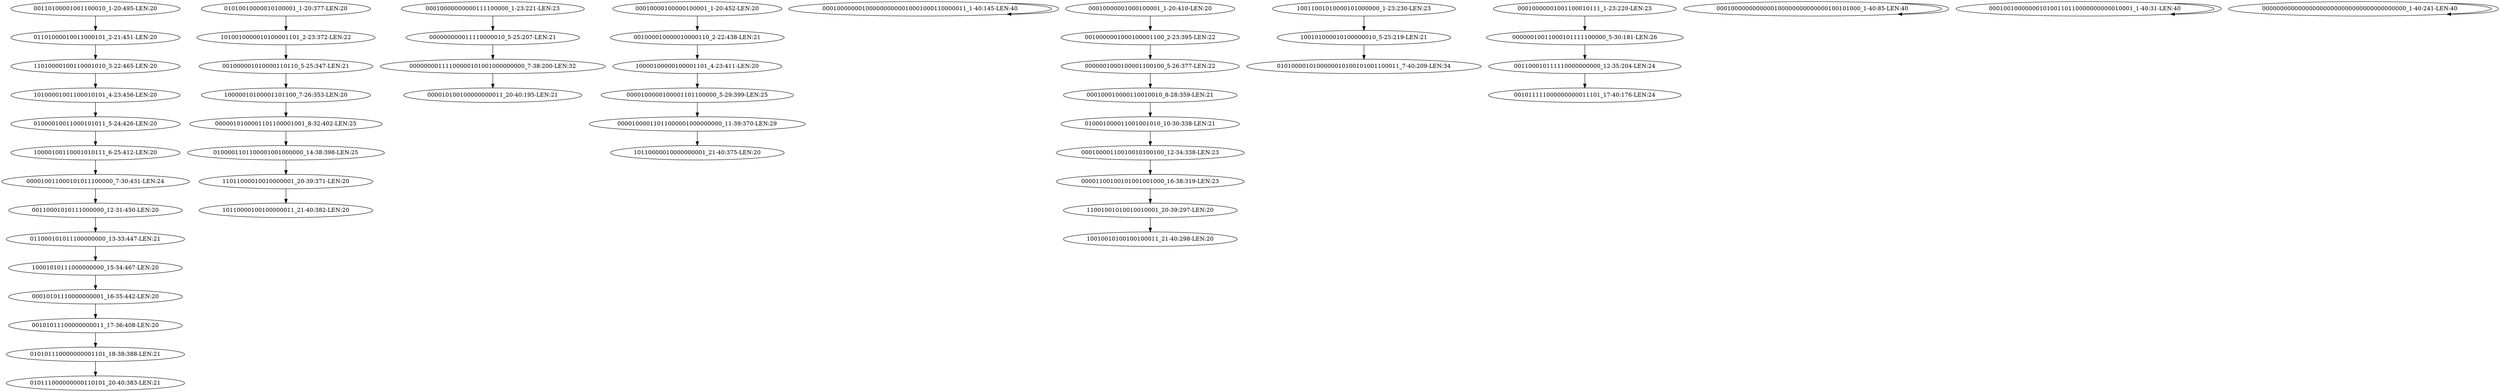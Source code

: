digraph G {
    "00110001010111000000_12-31:450-LEN:20" -> "011000101011100000000_13-33:447-LEN:21";
    "00010101110000000001_16-35:442-LEN:20" -> "00101011100000000011_17-36:408-LEN:20";
    "1010010000010100001101_2-23:372-LEN:22" -> "001000001010000110110_5-25:347-LEN:21";
    "00010000000000111100000_1-23:221-LEN:23" -> "000000000011110000010_5-25:207-LEN:21";
    "10100001001100010101_4-23:456-LEN:20" -> "01000010011000101011_5-24:426-LEN:20";
    "00001000011011000001000000000_11-39:370-LEN:29" -> "10110000010000000001_21-40:375-LEN:20";
    "010101110000000001101_18-38:388-LEN:21" -> "010111000000000110101_20-40:383-LEN:21";
    "000010011000101011100000_7-30:431-LEN:24" -> "00110001010111000000_12-31:450-LEN:20";
    "11011000010010000001_20-39:371-LEN:20" -> "10110000100100000011_21-40:382-LEN:20";
    "01010010000010100001_1-20:377-LEN:20" -> "1010010000010100001101_2-23:372-LEN:22";
    "0001000000010000000000010001000110000011_1-40:145-LEN:40" -> "0001000000010000000000010001000110000011_1-40:145-LEN:40";
    "11001001010010010001_20-39:297-LEN:20" -> "10010010100100100011_21-40:298-LEN:20";
    "00110100001001100010_1-20:495-LEN:20" -> "01101000010011000101_2-21:451-LEN:20";
    "10011001010000101000000_1-23:230-LEN:23" -> "100101000010100000010_5-25:219-LEN:21";
    "0100001101100001001000000_14-38:398-LEN:25" -> "11011000010010000001_20-39:371-LEN:20";
    "11010000100110001010_3-22:465-LEN:20" -> "10100001001100010101_4-23:456-LEN:20";
    "0000010100001101100001001_8-32:402-LEN:25" -> "0100001101100001001000000_14-38:398-LEN:25";
    "00010000100000100001_1-20:452-LEN:20" -> "001000010000010000110_2-22:438-LEN:21";
    "00000010011000101111100000_5-30:181-LEN:26" -> "001100010111110000000000_12-35:204-LEN:24";
    "010001000011001001010_10-30:338-LEN:21" -> "00010000110010010100100_12-34:338-LEN:23";
    "00010000110010010100100_12-34:338-LEN:23" -> "00001100100101001001000_16-38:319-LEN:23";
    "0001000000000000100000000000000100101000_1-40:85-LEN:40" -> "0001000000000000100000000000000100101000_1-40:85-LEN:40";
    "0001001000000010100110110000000000010001_1-40:31-LEN:40" -> "0001001000000010100110110000000000010001_1-40:31-LEN:40";
    "100101000010100000010_5-25:219-LEN:21" -> "0101000010100000010100101001100011_7-40:209-LEN:34";
    "10001010111000000000_15-34:467-LEN:20" -> "00010101110000000001_16-35:442-LEN:20";
    "001000001010000110110_5-25:347-LEN:21" -> "10000010100001101100_7-26:353-LEN:20";
    "00010000001000100001_1-20:410-LEN:20" -> "0010000001000100001100_2-23:395-LEN:22";
    "0000100000100001101100000_5-29:399-LEN:25" -> "00001000011011000001000000000_11-39:370-LEN:29";
    "001100010111110000000000_12-35:204-LEN:24" -> "001011111000000000011101_17-40:176-LEN:24";
    "0000001000100001100100_5-26:377-LEN:22" -> "000100010000110010010_8-28:359-LEN:21";
    "011000101011100000000_13-33:447-LEN:21" -> "10001010111000000000_15-34:467-LEN:20";
    "00001100100101001001000_16-38:319-LEN:23" -> "11001001010010010001_20-39:297-LEN:20";
    "0010000001000100001100_2-23:395-LEN:22" -> "0000001000100001100100_5-26:377-LEN:22";
    "10000100000100001101_4-23:411-LEN:20" -> "0000100000100001101100000_5-29:399-LEN:25";
    "00010000001001100010111_1-23:220-LEN:23" -> "00000010011000101111100000_5-30:181-LEN:26";
    "0000000000000000000000000000000000000000_1-40:241-LEN:40" -> "0000000000000000000000000000000000000000_1-40:241-LEN:40";
    "10000100110001010111_6-25:412-LEN:20" -> "000010011000101011100000_7-30:431-LEN:24";
    "00000000111100000101001000000000_7-38:200-LEN:32" -> "000010100100000000011_20-40:195-LEN:21";
    "10000010100001101100_7-26:353-LEN:20" -> "0000010100001101100001001_8-32:402-LEN:25";
    "000100010000110010010_8-28:359-LEN:21" -> "010001000011001001010_10-30:338-LEN:21";
    "001000010000010000110_2-22:438-LEN:21" -> "10000100000100001101_4-23:411-LEN:20";
    "01101000010011000101_2-21:451-LEN:20" -> "11010000100110001010_3-22:465-LEN:20";
    "000000000011110000010_5-25:207-LEN:21" -> "00000000111100000101001000000000_7-38:200-LEN:32";
    "00101011100000000011_17-36:408-LEN:20" -> "010101110000000001101_18-38:388-LEN:21";
    "01000010011000101011_5-24:426-LEN:20" -> "10000100110001010111_6-25:412-LEN:20";
}
